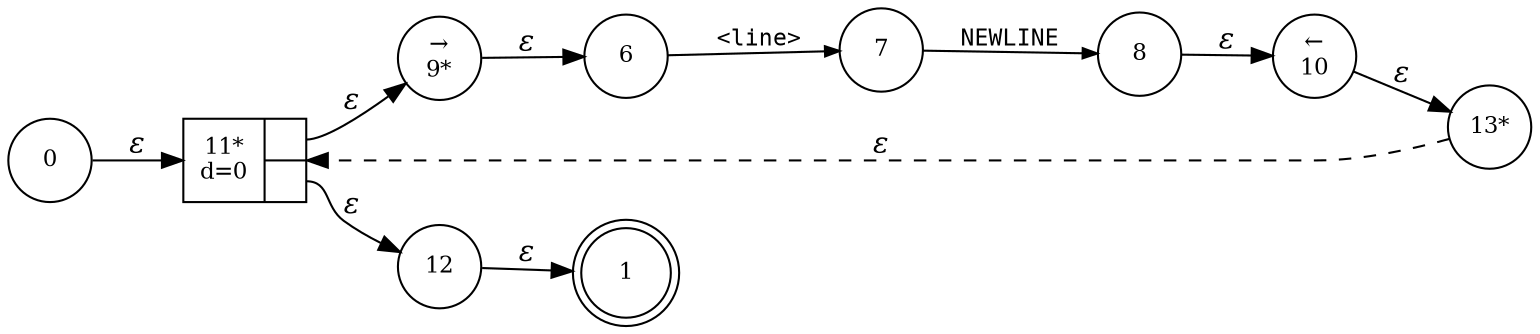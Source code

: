 digraph ATN {
rankdir=LR;
s1[fontsize=11, label="1", shape=doublecircle, fixedsize=true, width=.6];
s0[fontsize=11,label="0", shape=circle, fixedsize=true, width=.55, peripheries=1];
s6[fontsize=11,label="6", shape=circle, fixedsize=true, width=.55, peripheries=1];
s7[fontsize=11,label="7", shape=circle, fixedsize=true, width=.55, peripheries=1];
s8[fontsize=11,label="8", shape=circle, fixedsize=true, width=.55, peripheries=1];
s9[fontsize=11,label="&rarr;\n9*", shape=circle, fixedsize=true, width=.55, peripheries=1];
s10[fontsize=11,label="&larr;\n10", shape=circle, fixedsize=true, width=.55, peripheries=1];
s11[fontsize=11,label="{11*\nd=0|{<p0>|<p1>}}", shape=record, fixedsize=false, peripheries=1];
s12[fontsize=11,label="12", shape=circle, fixedsize=true, width=.55, peripheries=1];
s13[fontsize=11,label="13*", shape=circle, fixedsize=true, width=.55, peripheries=1];
s0 -> s11 [fontname="Times-Italic", label="&epsilon;"];
s11:p0 -> s9 [fontname="Times-Italic", label="&epsilon;"];
s11:p1 -> s12 [fontname="Times-Italic", label="&epsilon;"];
s9 -> s6 [fontname="Times-Italic", label="&epsilon;"];
s12 -> s1 [fontname="Times-Italic", label="&epsilon;"];
s6 -> s7 [fontsize=11, fontname="Courier", arrowsize=.7, label = "<line>", arrowhead = normal];
s7 -> s8 [fontsize=11, fontname="Courier", arrowsize=.7, label = "NEWLINE", arrowhead = normal];
s8 -> s10 [fontname="Times-Italic", label="&epsilon;"];
s10 -> s13 [fontname="Times-Italic", label="&epsilon;"];
s13 -> s11 [fontname="Times-Italic", label="&epsilon;", style="dashed"];
}